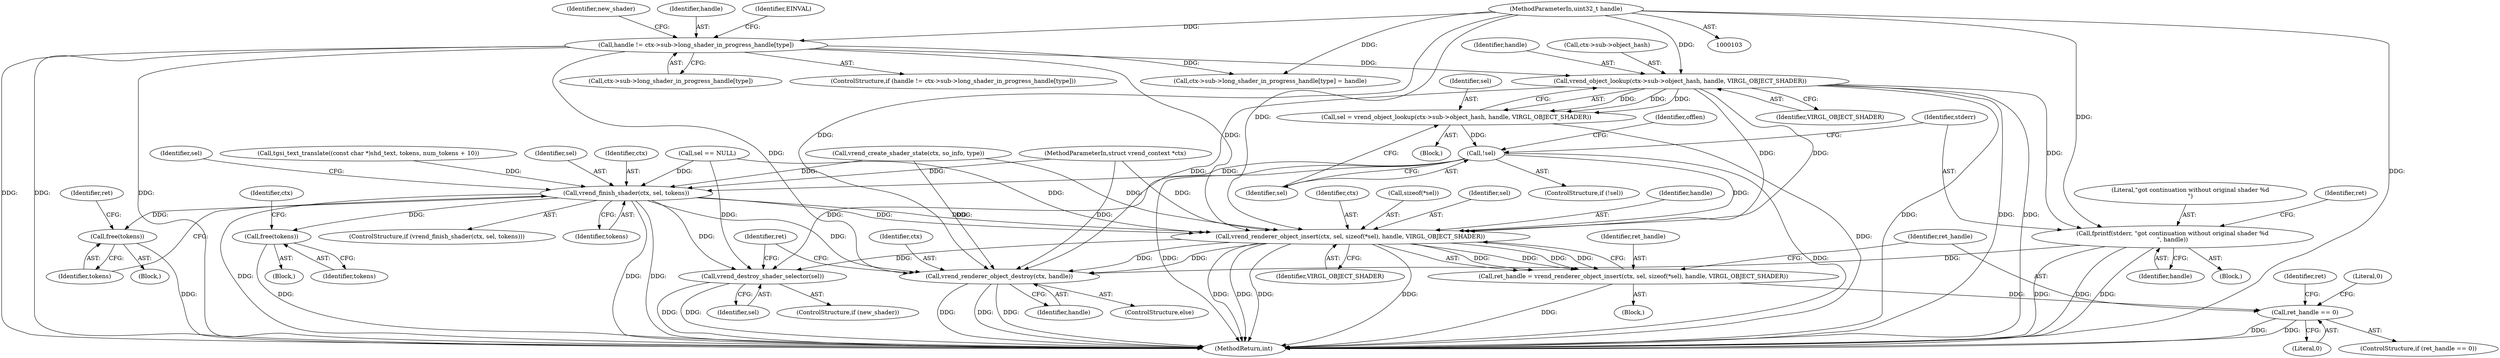 digraph "0_virglrenderer_93761787b29f37fa627dea9082cdfc1a1ec608d6@pointer" {
"1000262" [label="(Call,vrend_object_lookup(ctx->sub->object_hash, handle, VIRGL_OBJECT_SHADER))"];
"1000172" [label="(Call,handle != ctx->sub->long_shader_in_progress_handle[type])"];
"1000105" [label="(MethodParameterIn,uint32_t handle)"];
"1000260" [label="(Call,sel = vrend_object_lookup(ctx->sub->object_hash, handle, VIRGL_OBJECT_SHADER))"];
"1000271" [label="(Call,!sel)"];
"1000413" [label="(Call,vrend_finish_shader(ctx, sel, tokens))"];
"1000418" [label="(Call,free(tokens))"];
"1000435" [label="(Call,free(tokens))"];
"1000451" [label="(Call,vrend_renderer_object_insert(ctx, sel, sizeof(*sel), handle, VIRGL_OBJECT_SHADER))"];
"1000449" [label="(Call,ret_handle = vrend_renderer_object_insert(ctx, sel, sizeof(*sel), handle, VIRGL_OBJECT_SHADER))"];
"1000460" [label="(Call,ret_handle == 0)"];
"1000473" [label="(Call,vrend_destroy_shader_selector(sel))"];
"1000476" [label="(Call,vrend_renderer_object_destroy(ctx, handle))"];
"1000274" [label="(Call,fprintf(stderr, \"got continuation without original shader %d\n\", handle))"];
"1000477" [label="(Identifier,ctx)"];
"1000412" [label="(ControlStructure,if (vrend_finish_shader(ctx, sel, tokens)))"];
"1000476" [label="(Call,vrend_renderer_object_destroy(ctx, handle))"];
"1000174" [label="(Call,ctx->sub->long_shader_in_progress_handle[type])"];
"1000188" [label="(Call,vrend_create_shader_state(ctx, so_info, type))"];
"1000471" [label="(ControlStructure,if (new_shader))"];
"1000450" [label="(Identifier,ret_handle)"];
"1000459" [label="(ControlStructure,if (ret_handle == 0))"];
"1000465" [label="(Identifier,ret)"];
"1000276" [label="(Literal,\"got continuation without original shader %d\n\")"];
"1000184" [label="(Identifier,new_shader)"];
"1000473" [label="(Call,vrend_destroy_shader_selector(sel))"];
"1000474" [label="(Identifier,sel)"];
"1000475" [label="(ControlStructure,else)"];
"1000419" [label="(Identifier,tokens)"];
"1000171" [label="(ControlStructure,if (handle != ctx->sub->long_shader_in_progress_handle[type]))"];
"1000414" [label="(Identifier,ctx)"];
"1000413" [label="(Call,vrend_finish_shader(ctx, sel, tokens))"];
"1000460" [label="(Call,ret_handle == 0)"];
"1000274" [label="(Call,fprintf(stderr, \"got continuation without original shader %d\n\", handle))"];
"1000480" [label="(Identifier,ret)"];
"1000428" [label="(Identifier,sel)"];
"1000261" [label="(Identifier,sel)"];
"1000397" [label="(Call,tgsi_text_translate((const char *)shd_text, tokens, num_tokens + 10))"];
"1000418" [label="(Call,free(tokens))"];
"1000435" [label="(Call,free(tokens))"];
"1000452" [label="(Identifier,ctx)"];
"1000277" [label="(Identifier,handle)"];
"1000260" [label="(Call,sel = vrend_object_lookup(ctx->sub->object_hash, handle, VIRGL_OBJECT_SHADER))"];
"1000481" [label="(MethodReturn,int)"];
"1000454" [label="(Call,sizeof(*sel))"];
"1000417" [label="(Block,)"];
"1000453" [label="(Identifier,sel)"];
"1000259" [label="(Block,)"];
"1000283" [label="(Identifier,offlen)"];
"1000478" [label="(Identifier,handle)"];
"1000448" [label="(Block,)"];
"1000421" [label="(Identifier,ret)"];
"1000458" [label="(Identifier,VIRGL_OBJECT_SHADER)"];
"1000371" [label="(Block,)"];
"1000273" [label="(Block,)"];
"1000172" [label="(Call,handle != ctx->sub->long_shader_in_progress_handle[type])"];
"1000279" [label="(Identifier,ret)"];
"1000457" [label="(Identifier,handle)"];
"1000461" [label="(Identifier,ret_handle)"];
"1000415" [label="(Identifier,sel)"];
"1000271" [label="(Call,!sel)"];
"1000104" [label="(MethodParameterIn,struct vrend_context *ctx)"];
"1000173" [label="(Identifier,handle)"];
"1000105" [label="(MethodParameterIn,uint32_t handle)"];
"1000469" [label="(Literal,0)"];
"1000262" [label="(Call,vrend_object_lookup(ctx->sub->object_hash, handle, VIRGL_OBJECT_SHADER))"];
"1000416" [label="(Identifier,tokens)"];
"1000268" [label="(Identifier,handle)"];
"1000441" [label="(Identifier,ctx)"];
"1000275" [label="(Identifier,stderr)"];
"1000193" [label="(Call,sel == NULL)"];
"1000436" [label="(Identifier,tokens)"];
"1000263" [label="(Call,ctx->sub->object_hash)"];
"1000451" [label="(Call,vrend_renderer_object_insert(ctx, sel, sizeof(*sel), handle, VIRGL_OBJECT_SHADER))"];
"1000462" [label="(Literal,0)"];
"1000270" [label="(ControlStructure,if (!sel))"];
"1000449" [label="(Call,ret_handle = vrend_renderer_object_insert(ctx, sel, sizeof(*sel), handle, VIRGL_OBJECT_SHADER))"];
"1000182" [label="(Identifier,EINVAL)"];
"1000269" [label="(Identifier,VIRGL_OBJECT_SHADER)"];
"1000272" [label="(Identifier,sel)"];
"1000245" [label="(Call,ctx->sub->long_shader_in_progress_handle[type] = handle)"];
"1000262" -> "1000260"  [label="AST: "];
"1000262" -> "1000269"  [label="CFG: "];
"1000263" -> "1000262"  [label="AST: "];
"1000268" -> "1000262"  [label="AST: "];
"1000269" -> "1000262"  [label="AST: "];
"1000260" -> "1000262"  [label="CFG: "];
"1000262" -> "1000481"  [label="DDG: "];
"1000262" -> "1000481"  [label="DDG: "];
"1000262" -> "1000481"  [label="DDG: "];
"1000262" -> "1000260"  [label="DDG: "];
"1000262" -> "1000260"  [label="DDG: "];
"1000262" -> "1000260"  [label="DDG: "];
"1000172" -> "1000262"  [label="DDG: "];
"1000105" -> "1000262"  [label="DDG: "];
"1000262" -> "1000274"  [label="DDG: "];
"1000262" -> "1000451"  [label="DDG: "];
"1000262" -> "1000451"  [label="DDG: "];
"1000262" -> "1000476"  [label="DDG: "];
"1000172" -> "1000171"  [label="AST: "];
"1000172" -> "1000174"  [label="CFG: "];
"1000173" -> "1000172"  [label="AST: "];
"1000174" -> "1000172"  [label="AST: "];
"1000182" -> "1000172"  [label="CFG: "];
"1000184" -> "1000172"  [label="CFG: "];
"1000172" -> "1000481"  [label="DDG: "];
"1000172" -> "1000481"  [label="DDG: "];
"1000172" -> "1000481"  [label="DDG: "];
"1000105" -> "1000172"  [label="DDG: "];
"1000172" -> "1000245"  [label="DDG: "];
"1000172" -> "1000451"  [label="DDG: "];
"1000172" -> "1000476"  [label="DDG: "];
"1000105" -> "1000103"  [label="AST: "];
"1000105" -> "1000481"  [label="DDG: "];
"1000105" -> "1000245"  [label="DDG: "];
"1000105" -> "1000274"  [label="DDG: "];
"1000105" -> "1000451"  [label="DDG: "];
"1000105" -> "1000476"  [label="DDG: "];
"1000260" -> "1000259"  [label="AST: "];
"1000261" -> "1000260"  [label="AST: "];
"1000272" -> "1000260"  [label="CFG: "];
"1000260" -> "1000481"  [label="DDG: "];
"1000260" -> "1000271"  [label="DDG: "];
"1000271" -> "1000270"  [label="AST: "];
"1000271" -> "1000272"  [label="CFG: "];
"1000272" -> "1000271"  [label="AST: "];
"1000275" -> "1000271"  [label="CFG: "];
"1000283" -> "1000271"  [label="CFG: "];
"1000271" -> "1000481"  [label="DDG: "];
"1000271" -> "1000481"  [label="DDG: "];
"1000271" -> "1000413"  [label="DDG: "];
"1000271" -> "1000451"  [label="DDG: "];
"1000271" -> "1000473"  [label="DDG: "];
"1000413" -> "1000412"  [label="AST: "];
"1000413" -> "1000416"  [label="CFG: "];
"1000414" -> "1000413"  [label="AST: "];
"1000415" -> "1000413"  [label="AST: "];
"1000416" -> "1000413"  [label="AST: "];
"1000419" -> "1000413"  [label="CFG: "];
"1000428" -> "1000413"  [label="CFG: "];
"1000413" -> "1000481"  [label="DDG: "];
"1000413" -> "1000481"  [label="DDG: "];
"1000413" -> "1000481"  [label="DDG: "];
"1000188" -> "1000413"  [label="DDG: "];
"1000104" -> "1000413"  [label="DDG: "];
"1000193" -> "1000413"  [label="DDG: "];
"1000397" -> "1000413"  [label="DDG: "];
"1000413" -> "1000418"  [label="DDG: "];
"1000413" -> "1000435"  [label="DDG: "];
"1000413" -> "1000451"  [label="DDG: "];
"1000413" -> "1000451"  [label="DDG: "];
"1000413" -> "1000473"  [label="DDG: "];
"1000413" -> "1000476"  [label="DDG: "];
"1000418" -> "1000417"  [label="AST: "];
"1000418" -> "1000419"  [label="CFG: "];
"1000419" -> "1000418"  [label="AST: "];
"1000421" -> "1000418"  [label="CFG: "];
"1000418" -> "1000481"  [label="DDG: "];
"1000435" -> "1000371"  [label="AST: "];
"1000435" -> "1000436"  [label="CFG: "];
"1000436" -> "1000435"  [label="AST: "];
"1000441" -> "1000435"  [label="CFG: "];
"1000435" -> "1000481"  [label="DDG: "];
"1000451" -> "1000449"  [label="AST: "];
"1000451" -> "1000458"  [label="CFG: "];
"1000452" -> "1000451"  [label="AST: "];
"1000453" -> "1000451"  [label="AST: "];
"1000454" -> "1000451"  [label="AST: "];
"1000457" -> "1000451"  [label="AST: "];
"1000458" -> "1000451"  [label="AST: "];
"1000449" -> "1000451"  [label="CFG: "];
"1000451" -> "1000481"  [label="DDG: "];
"1000451" -> "1000481"  [label="DDG: "];
"1000451" -> "1000481"  [label="DDG: "];
"1000451" -> "1000481"  [label="DDG: "];
"1000451" -> "1000449"  [label="DDG: "];
"1000451" -> "1000449"  [label="DDG: "];
"1000451" -> "1000449"  [label="DDG: "];
"1000451" -> "1000449"  [label="DDG: "];
"1000188" -> "1000451"  [label="DDG: "];
"1000104" -> "1000451"  [label="DDG: "];
"1000193" -> "1000451"  [label="DDG: "];
"1000451" -> "1000473"  [label="DDG: "];
"1000451" -> "1000476"  [label="DDG: "];
"1000451" -> "1000476"  [label="DDG: "];
"1000449" -> "1000448"  [label="AST: "];
"1000450" -> "1000449"  [label="AST: "];
"1000461" -> "1000449"  [label="CFG: "];
"1000449" -> "1000481"  [label="DDG: "];
"1000449" -> "1000460"  [label="DDG: "];
"1000460" -> "1000459"  [label="AST: "];
"1000460" -> "1000462"  [label="CFG: "];
"1000461" -> "1000460"  [label="AST: "];
"1000462" -> "1000460"  [label="AST: "];
"1000465" -> "1000460"  [label="CFG: "];
"1000469" -> "1000460"  [label="CFG: "];
"1000460" -> "1000481"  [label="DDG: "];
"1000460" -> "1000481"  [label="DDG: "];
"1000473" -> "1000471"  [label="AST: "];
"1000473" -> "1000474"  [label="CFG: "];
"1000474" -> "1000473"  [label="AST: "];
"1000480" -> "1000473"  [label="CFG: "];
"1000473" -> "1000481"  [label="DDG: "];
"1000473" -> "1000481"  [label="DDG: "];
"1000193" -> "1000473"  [label="DDG: "];
"1000476" -> "1000475"  [label="AST: "];
"1000476" -> "1000478"  [label="CFG: "];
"1000477" -> "1000476"  [label="AST: "];
"1000478" -> "1000476"  [label="AST: "];
"1000480" -> "1000476"  [label="CFG: "];
"1000476" -> "1000481"  [label="DDG: "];
"1000476" -> "1000481"  [label="DDG: "];
"1000476" -> "1000481"  [label="DDG: "];
"1000188" -> "1000476"  [label="DDG: "];
"1000104" -> "1000476"  [label="DDG: "];
"1000274" -> "1000476"  [label="DDG: "];
"1000274" -> "1000273"  [label="AST: "];
"1000274" -> "1000277"  [label="CFG: "];
"1000275" -> "1000274"  [label="AST: "];
"1000276" -> "1000274"  [label="AST: "];
"1000277" -> "1000274"  [label="AST: "];
"1000279" -> "1000274"  [label="CFG: "];
"1000274" -> "1000481"  [label="DDG: "];
"1000274" -> "1000481"  [label="DDG: "];
"1000274" -> "1000481"  [label="DDG: "];
}
